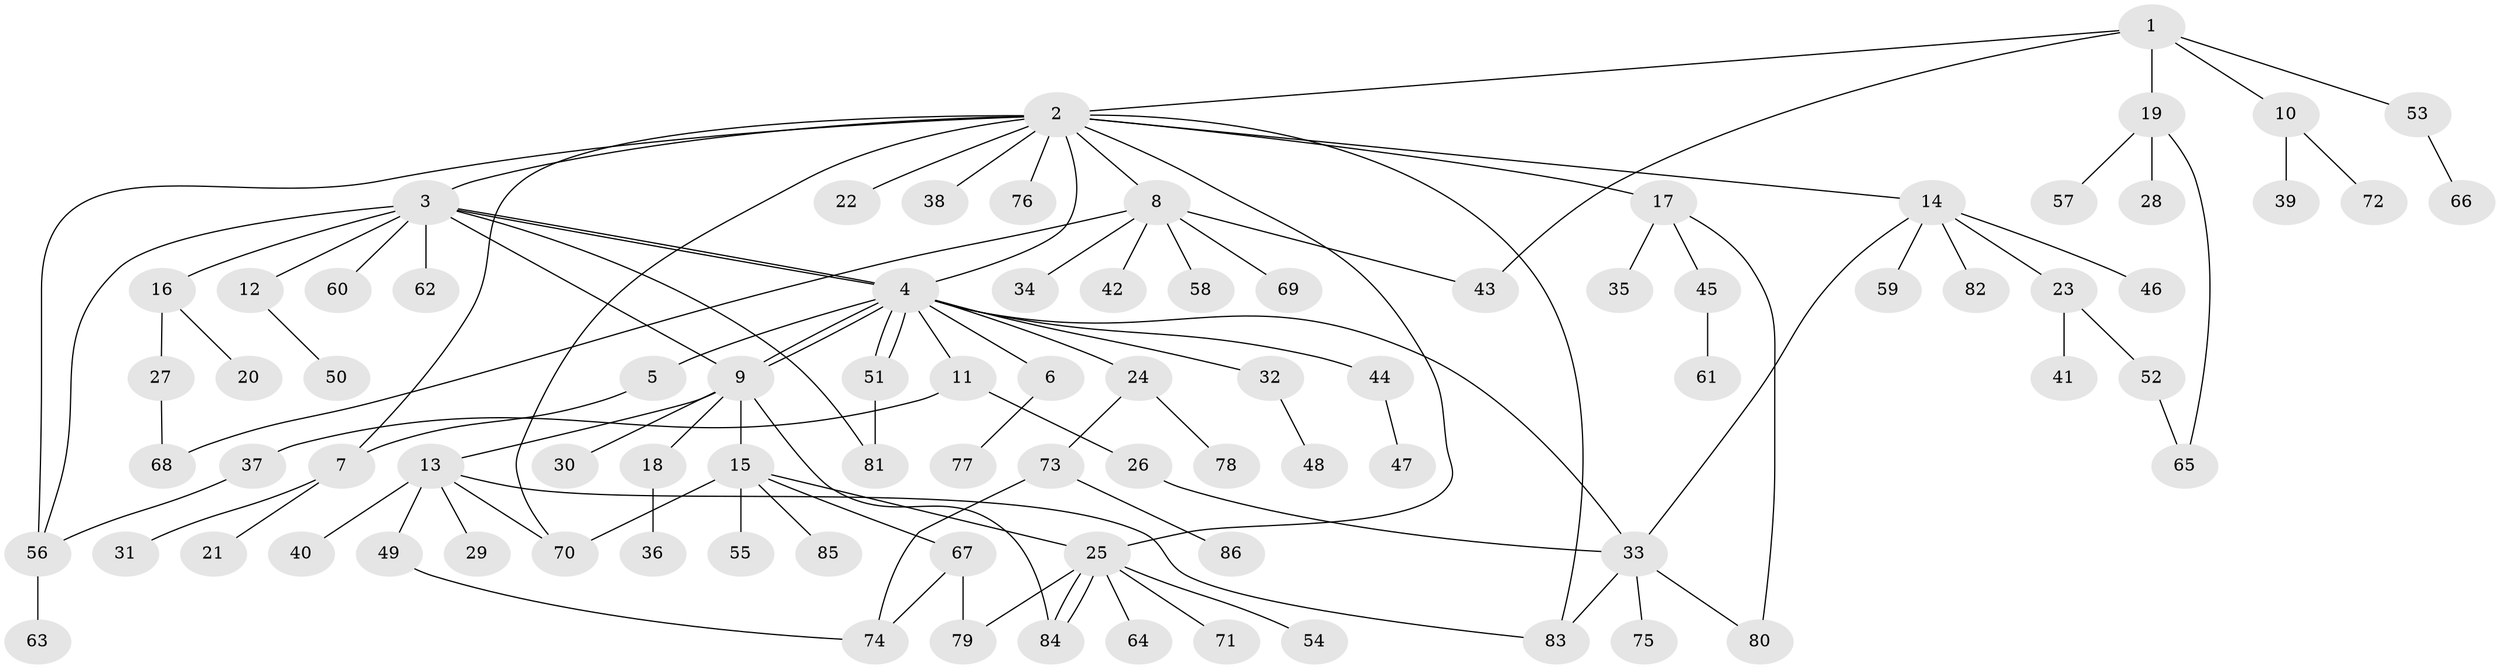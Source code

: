 // Generated by graph-tools (version 1.1) at 2025/11/02/27/25 16:11:10]
// undirected, 86 vertices, 110 edges
graph export_dot {
graph [start="1"]
  node [color=gray90,style=filled];
  1;
  2;
  3;
  4;
  5;
  6;
  7;
  8;
  9;
  10;
  11;
  12;
  13;
  14;
  15;
  16;
  17;
  18;
  19;
  20;
  21;
  22;
  23;
  24;
  25;
  26;
  27;
  28;
  29;
  30;
  31;
  32;
  33;
  34;
  35;
  36;
  37;
  38;
  39;
  40;
  41;
  42;
  43;
  44;
  45;
  46;
  47;
  48;
  49;
  50;
  51;
  52;
  53;
  54;
  55;
  56;
  57;
  58;
  59;
  60;
  61;
  62;
  63;
  64;
  65;
  66;
  67;
  68;
  69;
  70;
  71;
  72;
  73;
  74;
  75;
  76;
  77;
  78;
  79;
  80;
  81;
  82;
  83;
  84;
  85;
  86;
  1 -- 2;
  1 -- 10;
  1 -- 19;
  1 -- 43;
  1 -- 53;
  2 -- 3;
  2 -- 4;
  2 -- 7;
  2 -- 8;
  2 -- 14;
  2 -- 17;
  2 -- 22;
  2 -- 25;
  2 -- 38;
  2 -- 56;
  2 -- 70;
  2 -- 76;
  2 -- 83;
  3 -- 4;
  3 -- 4;
  3 -- 9;
  3 -- 12;
  3 -- 16;
  3 -- 56;
  3 -- 60;
  3 -- 62;
  3 -- 81;
  4 -- 5;
  4 -- 6;
  4 -- 9;
  4 -- 9;
  4 -- 11;
  4 -- 24;
  4 -- 32;
  4 -- 33;
  4 -- 44;
  4 -- 51;
  4 -- 51;
  5 -- 7;
  6 -- 77;
  7 -- 21;
  7 -- 31;
  8 -- 34;
  8 -- 42;
  8 -- 43;
  8 -- 58;
  8 -- 68;
  8 -- 69;
  9 -- 13;
  9 -- 15;
  9 -- 18;
  9 -- 30;
  9 -- 84;
  10 -- 39;
  10 -- 72;
  11 -- 26;
  11 -- 37;
  12 -- 50;
  13 -- 29;
  13 -- 40;
  13 -- 49;
  13 -- 70;
  13 -- 83;
  14 -- 23;
  14 -- 33;
  14 -- 46;
  14 -- 59;
  14 -- 82;
  15 -- 25;
  15 -- 55;
  15 -- 67;
  15 -- 70;
  15 -- 85;
  16 -- 20;
  16 -- 27;
  17 -- 35;
  17 -- 45;
  17 -- 80;
  18 -- 36;
  19 -- 28;
  19 -- 57;
  19 -- 65;
  23 -- 41;
  23 -- 52;
  24 -- 73;
  24 -- 78;
  25 -- 54;
  25 -- 64;
  25 -- 71;
  25 -- 79;
  25 -- 84;
  25 -- 84;
  26 -- 33;
  27 -- 68;
  32 -- 48;
  33 -- 75;
  33 -- 80;
  33 -- 83;
  37 -- 56;
  44 -- 47;
  45 -- 61;
  49 -- 74;
  51 -- 81;
  52 -- 65;
  53 -- 66;
  56 -- 63;
  67 -- 74;
  67 -- 79;
  73 -- 74;
  73 -- 86;
}

